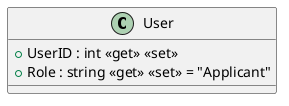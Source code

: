 @startuml
class User {
    + UserID : int <<get>> <<set>>
    + Role : string <<get>> <<set>> = "Applicant"
}
@enduml
